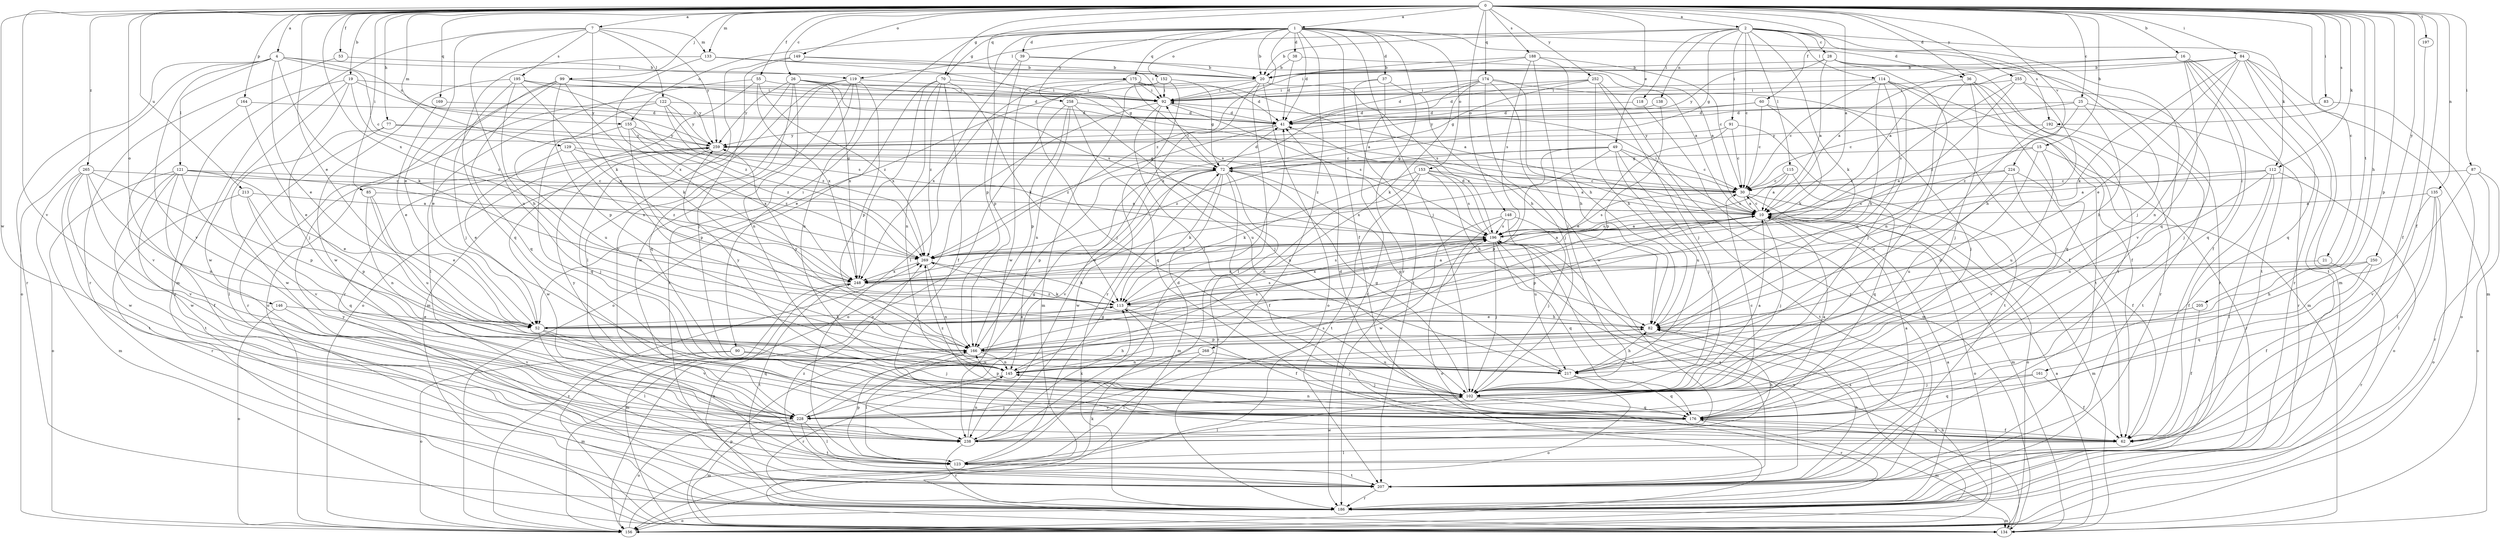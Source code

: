strict digraph  {
0;
1;
2;
4;
7;
10;
15;
16;
19;
20;
21;
25;
26;
28;
30;
36;
37;
38;
39;
41;
49;
52;
53;
55;
60;
62;
70;
72;
77;
82;
83;
84;
85;
87;
90;
91;
92;
99;
102;
112;
113;
114;
115;
118;
119;
121;
122;
123;
129;
133;
134;
135;
138;
145;
146;
148;
149;
152;
153;
155;
156;
161;
164;
166;
169;
174;
175;
176;
186;
188;
192;
195;
196;
197;
205;
207;
213;
217;
224;
228;
238;
248;
250;
252;
255;
258;
259;
265;
268;
269;
0 -> 1  [label=a];
0 -> 2  [label=a];
0 -> 4  [label=a];
0 -> 7  [label=a];
0 -> 10  [label=a];
0 -> 15  [label=b];
0 -> 16  [label=b];
0 -> 19  [label=b];
0 -> 21  [label=c];
0 -> 25  [label=c];
0 -> 26  [label=c];
0 -> 36  [label=d];
0 -> 49  [label=e];
0 -> 52  [label=e];
0 -> 53  [label=f];
0 -> 55  [label=f];
0 -> 60  [label=f];
0 -> 62  [label=f];
0 -> 70  [label=g];
0 -> 77  [label=h];
0 -> 82  [label=h];
0 -> 83  [label=i];
0 -> 84  [label=i];
0 -> 85  [label=i];
0 -> 87  [label=i];
0 -> 99  [label=j];
0 -> 112  [label=k];
0 -> 129  [label=m];
0 -> 133  [label=m];
0 -> 135  [label=n];
0 -> 146  [label=o];
0 -> 148  [label=o];
0 -> 149  [label=o];
0 -> 161  [label=p];
0 -> 164  [label=p];
0 -> 169  [label=q];
0 -> 174  [label=q];
0 -> 175  [label=q];
0 -> 188  [label=s];
0 -> 192  [label=s];
0 -> 197  [label=t];
0 -> 205  [label=t];
0 -> 213  [label=u];
0 -> 224  [label=v];
0 -> 228  [label=v];
0 -> 238  [label=w];
0 -> 248  [label=x];
0 -> 250  [label=y];
0 -> 252  [label=y];
0 -> 255  [label=y];
0 -> 265  [label=z];
1 -> 20  [label=b];
1 -> 36  [label=d];
1 -> 37  [label=d];
1 -> 38  [label=d];
1 -> 39  [label=d];
1 -> 41  [label=d];
1 -> 62  [label=f];
1 -> 70  [label=g];
1 -> 90  [label=i];
1 -> 102  [label=j];
1 -> 152  [label=o];
1 -> 153  [label=o];
1 -> 155  [label=o];
1 -> 166  [label=p];
1 -> 175  [label=q];
1 -> 186  [label=r];
1 -> 192  [label=s];
1 -> 258  [label=y];
1 -> 268  [label=z];
1 -> 269  [label=z];
2 -> 20  [label=b];
2 -> 28  [label=c];
2 -> 30  [label=c];
2 -> 72  [label=g];
2 -> 91  [label=i];
2 -> 102  [label=j];
2 -> 112  [label=k];
2 -> 113  [label=k];
2 -> 114  [label=l];
2 -> 115  [label=l];
2 -> 118  [label=l];
2 -> 119  [label=l];
2 -> 138  [label=n];
2 -> 176  [label=q];
4 -> 30  [label=c];
4 -> 52  [label=e];
4 -> 113  [label=k];
4 -> 119  [label=l];
4 -> 121  [label=l];
4 -> 155  [label=o];
4 -> 156  [label=o];
4 -> 186  [label=r];
4 -> 228  [label=v];
7 -> 52  [label=e];
7 -> 113  [label=k];
7 -> 122  [label=l];
7 -> 133  [label=m];
7 -> 134  [label=m];
7 -> 195  [label=s];
7 -> 217  [label=u];
7 -> 259  [label=y];
10 -> 30  [label=c];
10 -> 92  [label=i];
10 -> 102  [label=j];
10 -> 134  [label=m];
10 -> 156  [label=o];
10 -> 166  [label=p];
10 -> 196  [label=s];
15 -> 10  [label=a];
15 -> 72  [label=g];
15 -> 145  [label=n];
15 -> 186  [label=r];
15 -> 217  [label=u];
16 -> 10  [label=a];
16 -> 20  [label=b];
16 -> 62  [label=f];
16 -> 176  [label=q];
16 -> 186  [label=r];
16 -> 207  [label=t];
16 -> 228  [label=v];
19 -> 92  [label=i];
19 -> 102  [label=j];
19 -> 186  [label=r];
19 -> 238  [label=w];
19 -> 259  [label=y];
19 -> 269  [label=z];
20 -> 92  [label=i];
20 -> 123  [label=l];
20 -> 156  [label=o];
20 -> 196  [label=s];
20 -> 238  [label=w];
20 -> 248  [label=x];
21 -> 186  [label=r];
21 -> 248  [label=x];
25 -> 30  [label=c];
25 -> 41  [label=d];
25 -> 82  [label=h];
25 -> 186  [label=r];
25 -> 269  [label=z];
26 -> 10  [label=a];
26 -> 92  [label=i];
26 -> 145  [label=n];
26 -> 156  [label=o];
26 -> 176  [label=q];
26 -> 196  [label=s];
26 -> 248  [label=x];
26 -> 259  [label=y];
28 -> 10  [label=a];
28 -> 20  [label=b];
28 -> 102  [label=j];
28 -> 186  [label=r];
28 -> 207  [label=t];
28 -> 259  [label=y];
30 -> 10  [label=a];
30 -> 134  [label=m];
30 -> 156  [label=o];
30 -> 196  [label=s];
36 -> 92  [label=i];
36 -> 102  [label=j];
36 -> 145  [label=n];
36 -> 176  [label=q];
36 -> 186  [label=r];
36 -> 207  [label=t];
37 -> 82  [label=h];
37 -> 92  [label=i];
37 -> 186  [label=r];
37 -> 207  [label=t];
38 -> 10  [label=a];
38 -> 20  [label=b];
38 -> 41  [label=d];
39 -> 10  [label=a];
39 -> 20  [label=b];
39 -> 123  [label=l];
39 -> 166  [label=p];
41 -> 259  [label=y];
41 -> 269  [label=z];
49 -> 30  [label=c];
49 -> 72  [label=g];
49 -> 102  [label=j];
49 -> 166  [label=p];
49 -> 207  [label=t];
49 -> 217  [label=u];
49 -> 248  [label=x];
49 -> 269  [label=z];
52 -> 113  [label=k];
52 -> 123  [label=l];
52 -> 176  [label=q];
52 -> 196  [label=s];
52 -> 228  [label=v];
53 -> 20  [label=b];
53 -> 186  [label=r];
55 -> 92  [label=i];
55 -> 123  [label=l];
55 -> 186  [label=r];
55 -> 248  [label=x];
55 -> 269  [label=z];
60 -> 30  [label=c];
60 -> 41  [label=d];
60 -> 102  [label=j];
60 -> 113  [label=k];
60 -> 259  [label=y];
62 -> 123  [label=l];
62 -> 176  [label=q];
70 -> 62  [label=f];
70 -> 92  [label=i];
70 -> 113  [label=k];
70 -> 145  [label=n];
70 -> 156  [label=o];
70 -> 248  [label=x];
70 -> 269  [label=z];
72 -> 30  [label=c];
72 -> 41  [label=d];
72 -> 62  [label=f];
72 -> 92  [label=i];
72 -> 113  [label=k];
72 -> 134  [label=m];
72 -> 166  [label=p];
72 -> 186  [label=r];
72 -> 228  [label=v];
72 -> 238  [label=w];
77 -> 30  [label=c];
77 -> 123  [label=l];
77 -> 238  [label=w];
77 -> 259  [label=y];
82 -> 166  [label=p];
82 -> 269  [label=z];
83 -> 41  [label=d];
83 -> 156  [label=o];
84 -> 10  [label=a];
84 -> 20  [label=b];
84 -> 52  [label=e];
84 -> 113  [label=k];
84 -> 134  [label=m];
84 -> 145  [label=n];
84 -> 176  [label=q];
84 -> 186  [label=r];
84 -> 207  [label=t];
85 -> 10  [label=a];
85 -> 52  [label=e];
85 -> 145  [label=n];
85 -> 217  [label=u];
87 -> 30  [label=c];
87 -> 156  [label=o];
87 -> 186  [label=r];
87 -> 228  [label=v];
90 -> 102  [label=j];
90 -> 134  [label=m];
90 -> 156  [label=o];
90 -> 217  [label=u];
91 -> 30  [label=c];
91 -> 52  [label=e];
91 -> 207  [label=t];
91 -> 259  [label=y];
92 -> 41  [label=d];
92 -> 102  [label=j];
92 -> 156  [label=o];
92 -> 196  [label=s];
92 -> 217  [label=u];
99 -> 52  [label=e];
99 -> 92  [label=i];
99 -> 113  [label=k];
99 -> 156  [label=o];
99 -> 166  [label=p];
99 -> 176  [label=q];
99 -> 259  [label=y];
102 -> 10  [label=a];
102 -> 72  [label=g];
102 -> 123  [label=l];
102 -> 166  [label=p];
102 -> 176  [label=q];
102 -> 186  [label=r];
102 -> 228  [label=v];
102 -> 269  [label=z];
112 -> 10  [label=a];
112 -> 30  [label=c];
112 -> 62  [label=f];
112 -> 123  [label=l];
112 -> 156  [label=o];
112 -> 217  [label=u];
113 -> 10  [label=a];
113 -> 52  [label=e];
113 -> 62  [label=f];
113 -> 82  [label=h];
114 -> 30  [label=c];
114 -> 62  [label=f];
114 -> 82  [label=h];
114 -> 92  [label=i];
114 -> 102  [label=j];
114 -> 134  [label=m];
114 -> 145  [label=n];
115 -> 10  [label=a];
115 -> 30  [label=c];
115 -> 176  [label=q];
115 -> 196  [label=s];
118 -> 41  [label=d];
118 -> 134  [label=m];
119 -> 92  [label=i];
119 -> 134  [label=m];
119 -> 145  [label=n];
119 -> 166  [label=p];
119 -> 207  [label=t];
119 -> 228  [label=v];
119 -> 238  [label=w];
121 -> 30  [label=c];
121 -> 52  [label=e];
121 -> 62  [label=f];
121 -> 134  [label=m];
121 -> 207  [label=t];
121 -> 228  [label=v];
121 -> 238  [label=w];
121 -> 269  [label=z];
122 -> 41  [label=d];
122 -> 186  [label=r];
122 -> 196  [label=s];
122 -> 217  [label=u];
122 -> 259  [label=y];
122 -> 269  [label=z];
123 -> 72  [label=g];
123 -> 166  [label=p];
123 -> 207  [label=t];
129 -> 52  [label=e];
129 -> 72  [label=g];
129 -> 248  [label=x];
129 -> 269  [label=z];
133 -> 20  [label=b];
133 -> 72  [label=g];
133 -> 176  [label=q];
133 -> 248  [label=x];
134 -> 10  [label=a];
134 -> 166  [label=p];
134 -> 196  [label=s];
135 -> 10  [label=a];
135 -> 62  [label=f];
135 -> 123  [label=l];
135 -> 145  [label=n];
135 -> 156  [label=o];
138 -> 41  [label=d];
138 -> 166  [label=p];
145 -> 82  [label=h];
145 -> 102  [label=j];
145 -> 186  [label=r];
145 -> 259  [label=y];
146 -> 52  [label=e];
146 -> 156  [label=o];
146 -> 228  [label=v];
148 -> 102  [label=j];
148 -> 156  [label=o];
148 -> 196  [label=s];
148 -> 217  [label=u];
148 -> 238  [label=w];
149 -> 20  [label=b];
149 -> 92  [label=i];
149 -> 102  [label=j];
149 -> 123  [label=l];
152 -> 52  [label=e];
152 -> 72  [label=g];
152 -> 92  [label=i];
152 -> 134  [label=m];
152 -> 186  [label=r];
153 -> 10  [label=a];
153 -> 30  [label=c];
153 -> 82  [label=h];
153 -> 113  [label=k];
153 -> 145  [label=n];
153 -> 196  [label=s];
153 -> 207  [label=t];
155 -> 166  [label=p];
155 -> 176  [label=q];
155 -> 248  [label=x];
155 -> 259  [label=y];
155 -> 269  [label=z];
156 -> 82  [label=h];
156 -> 113  [label=k];
156 -> 196  [label=s];
156 -> 269  [label=z];
161 -> 62  [label=f];
161 -> 102  [label=j];
161 -> 176  [label=q];
164 -> 41  [label=d];
164 -> 52  [label=e];
164 -> 228  [label=v];
166 -> 123  [label=l];
166 -> 145  [label=n];
166 -> 196  [label=s];
166 -> 217  [label=u];
166 -> 259  [label=y];
169 -> 41  [label=d];
169 -> 52  [label=e];
174 -> 41  [label=d];
174 -> 62  [label=f];
174 -> 82  [label=h];
174 -> 92  [label=i];
174 -> 102  [label=j];
174 -> 113  [label=k];
174 -> 238  [label=w];
174 -> 248  [label=x];
175 -> 10  [label=a];
175 -> 41  [label=d];
175 -> 92  [label=i];
175 -> 102  [label=j];
175 -> 196  [label=s];
175 -> 238  [label=w];
176 -> 10  [label=a];
176 -> 41  [label=d];
176 -> 62  [label=f];
176 -> 134  [label=m];
176 -> 145  [label=n];
176 -> 238  [label=w];
186 -> 10  [label=a];
186 -> 134  [label=m];
186 -> 156  [label=o];
186 -> 248  [label=x];
188 -> 20  [label=b];
188 -> 30  [label=c];
188 -> 82  [label=h];
188 -> 92  [label=i];
188 -> 102  [label=j];
188 -> 196  [label=s];
192 -> 207  [label=t];
192 -> 217  [label=u];
192 -> 259  [label=y];
195 -> 41  [label=d];
195 -> 82  [label=h];
195 -> 92  [label=i];
195 -> 102  [label=j];
195 -> 238  [label=w];
195 -> 248  [label=x];
195 -> 269  [label=z];
196 -> 10  [label=a];
196 -> 41  [label=d];
196 -> 102  [label=j];
196 -> 176  [label=q];
196 -> 207  [label=t];
196 -> 248  [label=x];
196 -> 269  [label=z];
197 -> 62  [label=f];
205 -> 52  [label=e];
205 -> 62  [label=f];
207 -> 82  [label=h];
207 -> 186  [label=r];
207 -> 196  [label=s];
207 -> 259  [label=y];
207 -> 269  [label=z];
213 -> 10  [label=a];
213 -> 166  [label=p];
213 -> 176  [label=q];
213 -> 186  [label=r];
217 -> 72  [label=g];
217 -> 82  [label=h];
217 -> 156  [label=o];
217 -> 176  [label=q];
224 -> 30  [label=c];
224 -> 62  [label=f];
224 -> 196  [label=s];
224 -> 217  [label=u];
224 -> 228  [label=v];
228 -> 30  [label=c];
228 -> 72  [label=g];
228 -> 102  [label=j];
228 -> 123  [label=l];
228 -> 134  [label=m];
228 -> 156  [label=o];
228 -> 196  [label=s];
228 -> 207  [label=t];
228 -> 259  [label=y];
238 -> 10  [label=a];
238 -> 41  [label=d];
238 -> 82  [label=h];
238 -> 113  [label=k];
238 -> 145  [label=n];
238 -> 186  [label=r];
248 -> 113  [label=k];
248 -> 134  [label=m];
248 -> 196  [label=s];
248 -> 207  [label=t];
250 -> 62  [label=f];
250 -> 82  [label=h];
250 -> 176  [label=q];
250 -> 248  [label=x];
252 -> 41  [label=d];
252 -> 72  [label=g];
252 -> 82  [label=h];
252 -> 92  [label=i];
252 -> 102  [label=j];
252 -> 186  [label=r];
255 -> 82  [label=h];
255 -> 92  [label=i];
255 -> 102  [label=j];
255 -> 196  [label=s];
255 -> 269  [label=z];
258 -> 41  [label=d];
258 -> 102  [label=j];
258 -> 145  [label=n];
258 -> 156  [label=o];
258 -> 166  [label=p];
258 -> 176  [label=q];
259 -> 72  [label=g];
259 -> 102  [label=j];
259 -> 238  [label=w];
265 -> 30  [label=c];
265 -> 145  [label=n];
265 -> 156  [label=o];
265 -> 166  [label=p];
265 -> 207  [label=t];
265 -> 228  [label=v];
265 -> 238  [label=w];
268 -> 102  [label=j];
268 -> 123  [label=l];
268 -> 145  [label=n];
269 -> 10  [label=a];
269 -> 113  [label=k];
269 -> 145  [label=n];
269 -> 248  [label=x];
}
